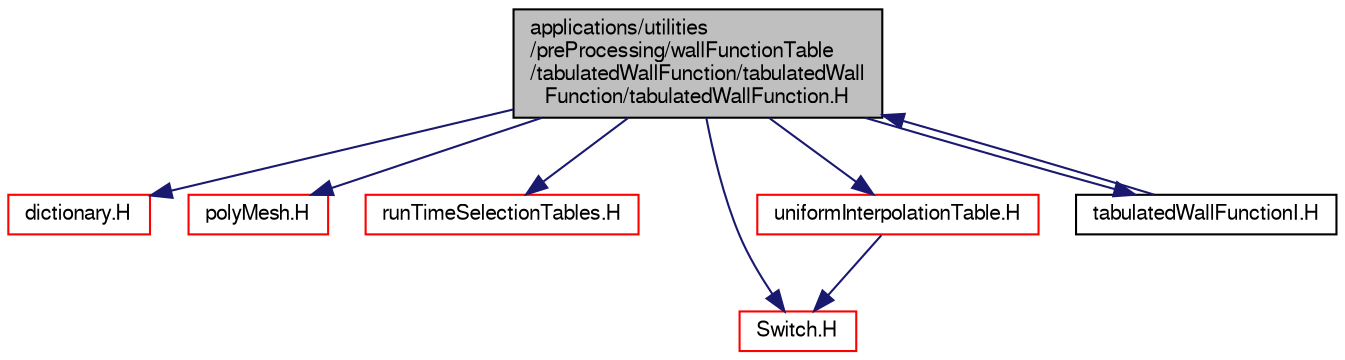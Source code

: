 digraph "applications/utilities/preProcessing/wallFunctionTable/tabulatedWallFunction/tabulatedWallFunction/tabulatedWallFunction.H"
{
  bgcolor="transparent";
  edge [fontname="FreeSans",fontsize="10",labelfontname="FreeSans",labelfontsize="10"];
  node [fontname="FreeSans",fontsize="10",shape=record];
  Node0 [label="applications/utilities\l/preProcessing/wallFunctionTable\l/tabulatedWallFunction/tabulatedWall\lFunction/tabulatedWallFunction.H",height=0.2,width=0.4,color="black", fillcolor="grey75", style="filled", fontcolor="black"];
  Node0 -> Node1 [color="midnightblue",fontsize="10",style="solid",fontname="FreeSans"];
  Node1 [label="dictionary.H",height=0.2,width=0.4,color="red",URL="$a08804.html"];
  Node0 -> Node72 [color="midnightblue",fontsize="10",style="solid",fontname="FreeSans"];
  Node72 [label="polyMesh.H",height=0.2,width=0.4,color="red",URL="$a11630.html"];
  Node0 -> Node59 [color="midnightblue",fontsize="10",style="solid",fontname="FreeSans"];
  Node59 [label="runTimeSelectionTables.H",height=0.2,width=0.4,color="red",URL="$a09266.html",tooltip="Macros to ease declaration of run-time selection tables. "];
  Node0 -> Node220 [color="midnightblue",fontsize="10",style="solid",fontname="FreeSans"];
  Node220 [label="Switch.H",height=0.2,width=0.4,color="red",URL="$a12158.html"];
  Node0 -> Node221 [color="midnightblue",fontsize="10",style="solid",fontname="FreeSans"];
  Node221 [label="uniformInterpolationTable.H",height=0.2,width=0.4,color="red",URL="$a10505.html"];
  Node221 -> Node220 [color="midnightblue",fontsize="10",style="solid",fontname="FreeSans"];
  Node0 -> Node223 [color="midnightblue",fontsize="10",style="solid",fontname="FreeSans"];
  Node223 [label="tabulatedWallFunctionI.H",height=0.2,width=0.4,color="black",URL="$a19544.html"];
  Node223 -> Node0 [color="midnightblue",fontsize="10",style="solid",fontname="FreeSans"];
}
